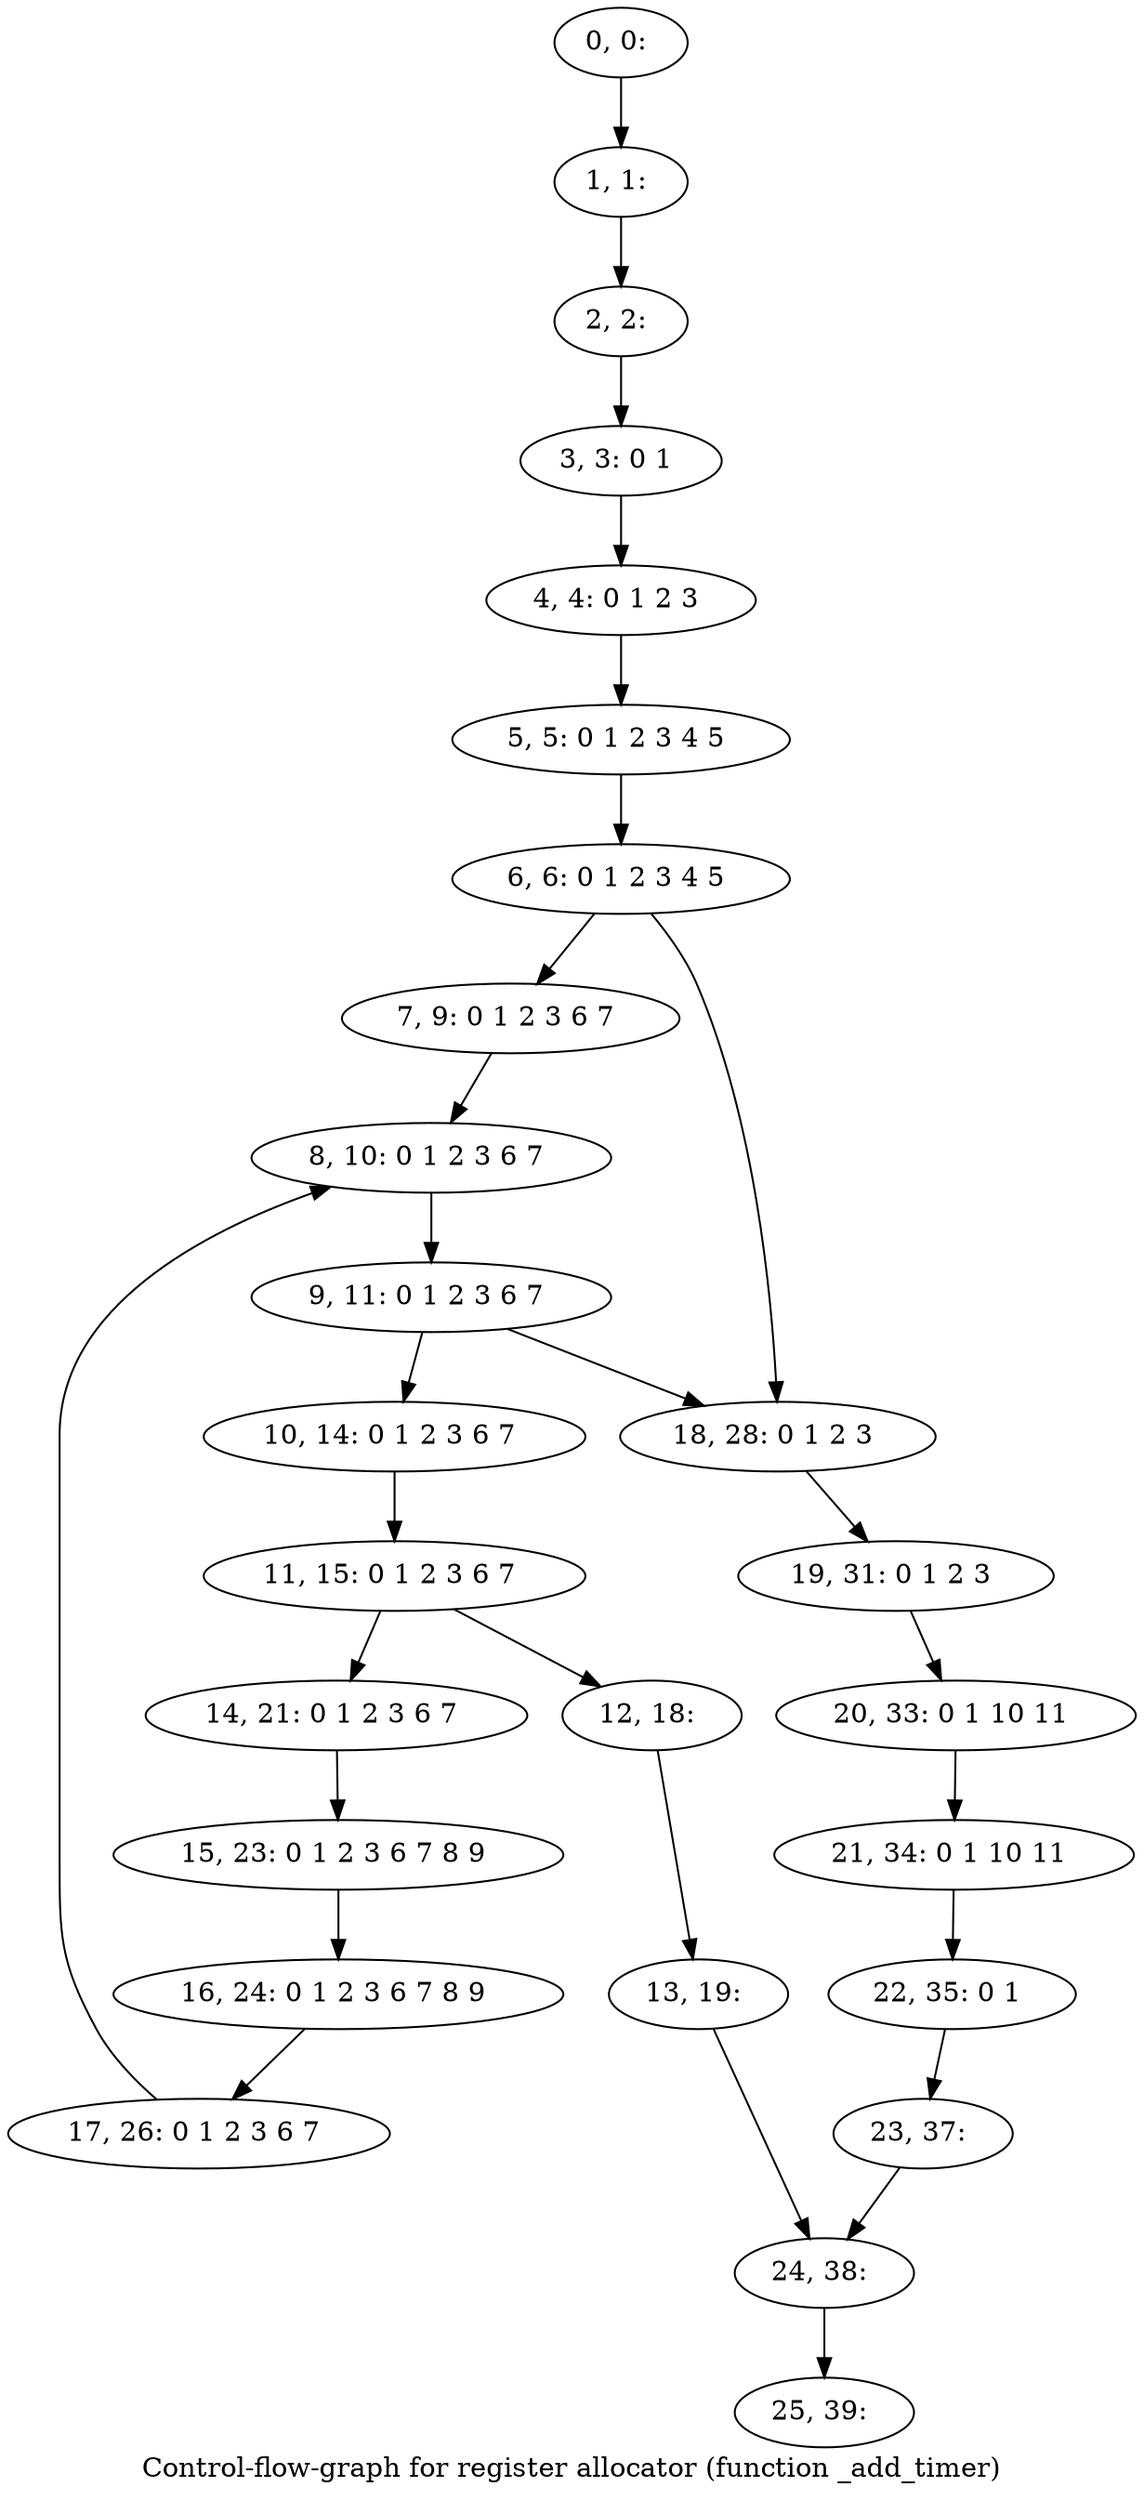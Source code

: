 digraph G {
graph [label="Control-flow-graph for register allocator (function _add_timer)"]
0[label="0, 0: "];
1[label="1, 1: "];
2[label="2, 2: "];
3[label="3, 3: 0 1 "];
4[label="4, 4: 0 1 2 3 "];
5[label="5, 5: 0 1 2 3 4 5 "];
6[label="6, 6: 0 1 2 3 4 5 "];
7[label="7, 9: 0 1 2 3 6 7 "];
8[label="8, 10: 0 1 2 3 6 7 "];
9[label="9, 11: 0 1 2 3 6 7 "];
10[label="10, 14: 0 1 2 3 6 7 "];
11[label="11, 15: 0 1 2 3 6 7 "];
12[label="12, 18: "];
13[label="13, 19: "];
14[label="14, 21: 0 1 2 3 6 7 "];
15[label="15, 23: 0 1 2 3 6 7 8 9 "];
16[label="16, 24: 0 1 2 3 6 7 8 9 "];
17[label="17, 26: 0 1 2 3 6 7 "];
18[label="18, 28: 0 1 2 3 "];
19[label="19, 31: 0 1 2 3 "];
20[label="20, 33: 0 1 10 11 "];
21[label="21, 34: 0 1 10 11 "];
22[label="22, 35: 0 1 "];
23[label="23, 37: "];
24[label="24, 38: "];
25[label="25, 39: "];
0->1 ;
1->2 ;
2->3 ;
3->4 ;
4->5 ;
5->6 ;
6->7 ;
6->18 ;
7->8 ;
8->9 ;
9->10 ;
9->18 ;
10->11 ;
11->12 ;
11->14 ;
12->13 ;
13->24 ;
14->15 ;
15->16 ;
16->17 ;
17->8 ;
18->19 ;
19->20 ;
20->21 ;
21->22 ;
22->23 ;
23->24 ;
24->25 ;
}
